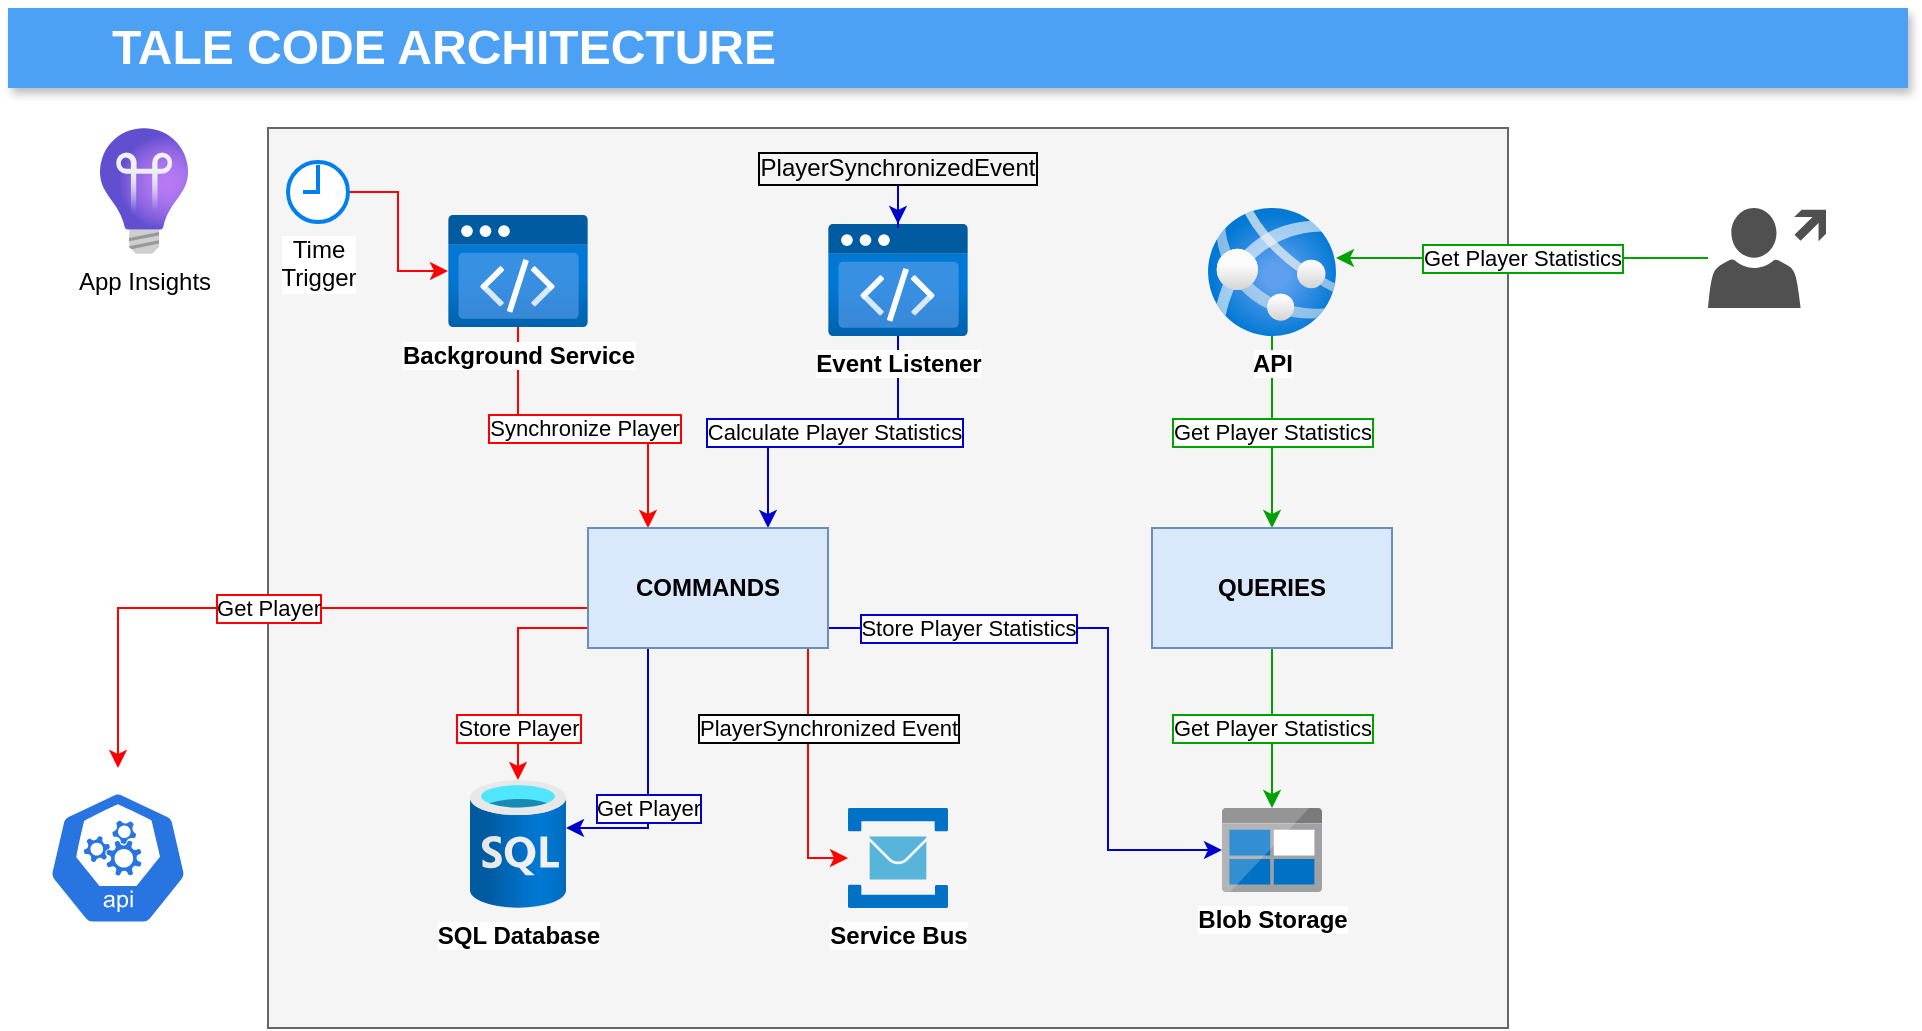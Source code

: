 <mxfile version="14.6.1" type="device"><diagram id="d1ab7348-05c3-a1e3-ca4d-12c340fd6b49" name="Page-1"><mxGraphModel dx="1185" dy="635" grid="1" gridSize="10" guides="1" tooltips="1" connect="1" arrows="1" fold="1" page="1" pageScale="1" pageWidth="1169" pageHeight="827" background="none" math="0" shadow="0"><root><mxCell id="0"/><mxCell id="1" parent="0"/><mxCell id="DK5gr1DyxDfI0vMMHCi0-173" value="" style="rounded=0;whiteSpace=wrap;html=1;fillColor=#f5f5f5;strokeColor=#666666;fontColor=#333333;fontStyle=1" vertex="1" parent="1"><mxGeometry x="210" y="120" width="620" height="450" as="geometry"/></mxCell><mxCell id="9" value="&lt;span style=&quot;font-size: 24px ; font-weight: 700 ; text-align: center&quot;&gt;TALE CODE ARCHITECTURE&lt;/span&gt;" style="fillColor=#4DA1F5;strokeColor=none;shadow=1;gradientColor=none;fontSize=14;align=left;spacingLeft=50;fontColor=#ffffff;html=1;" parent="1" vertex="1"><mxGeometry x="80" y="60" width="950" height="40" as="geometry"/></mxCell><mxCell id="DK5gr1DyxDfI0vMMHCi0-192" value="&lt;font&gt;Synchronize Player&lt;/font&gt;" style="edgeStyle=orthogonalEdgeStyle;rounded=0;orthogonalLoop=1;jettySize=auto;html=1;strokeColor=#FF0000;labelBorderColor=#FF0000;" edge="1" parent="1" source="DK5gr1DyxDfI0vMMHCi0-167" target="DK5gr1DyxDfI0vMMHCi0-178"><mxGeometry relative="1" as="geometry"><Array as="points"><mxPoint x="335" y="270"/><mxPoint x="400" y="270"/></Array></mxGeometry></mxCell><mxCell id="DK5gr1DyxDfI0vMMHCi0-167" value="Background Service" style="aspect=fixed;html=1;points=[];align=center;image;fontSize=12;image=img/lib/azure2/preview/Static_Apps.svg;fontStyle=1" vertex="1" parent="1"><mxGeometry x="300" y="163.5" width="70" height="56.0" as="geometry"/></mxCell><mxCell id="DK5gr1DyxDfI0vMMHCi0-168" value="SQL Database" style="aspect=fixed;html=1;points=[];align=center;image;fontSize=12;image=img/lib/azure2/databases/SQL_Database.svg;fontStyle=1" vertex="1" parent="1"><mxGeometry x="311" y="446" width="48" height="64" as="geometry"/></mxCell><mxCell id="DK5gr1DyxDfI0vMMHCi0-169" value="App Insights" style="aspect=fixed;html=1;points=[];align=center;image;fontSize=12;image=img/lib/azure2/devops/Application_Insights.svg;" vertex="1" parent="1"><mxGeometry x="126" y="120" width="44" height="63" as="geometry"/></mxCell><mxCell id="DK5gr1DyxDfI0vMMHCi0-170" value="Blob Storage" style="aspect=fixed;html=1;points=[];align=center;image;fontSize=12;image=img/lib/mscae/BlobBlock.svg;fontStyle=1" vertex="1" parent="1"><mxGeometry x="687" y="460" width="50" height="42" as="geometry"/></mxCell><mxCell id="DK5gr1DyxDfI0vMMHCi0-171" value="Service Bus" style="aspect=fixed;html=1;points=[];align=center;image;fontSize=12;image=img/lib/mscae/Service_Bus.svg;fontStyle=1" vertex="1" parent="1"><mxGeometry x="500" y="460" width="50" height="50" as="geometry"/></mxCell><mxCell id="DK5gr1DyxDfI0vMMHCi0-199" value="Calculate Player Statistics" style="edgeStyle=orthogonalEdgeStyle;rounded=0;orthogonalLoop=1;jettySize=auto;html=1;strokeColor=#0000CC;labelBorderColor=#0000CC;" edge="1" parent="1" source="DK5gr1DyxDfI0vMMHCi0-174" target="DK5gr1DyxDfI0vMMHCi0-178"><mxGeometry relative="1" as="geometry"><Array as="points"><mxPoint x="525" y="272"/><mxPoint x="460" y="272"/></Array></mxGeometry></mxCell><mxCell id="DK5gr1DyxDfI0vMMHCi0-174" value="Event Listener" style="aspect=fixed;html=1;points=[];align=center;image;fontSize=12;image=img/lib/azure2/preview/Static_Apps.svg;fontStyle=1" vertex="1" parent="1"><mxGeometry x="490" y="168" width="70" height="56.0" as="geometry"/></mxCell><mxCell id="DK5gr1DyxDfI0vMMHCi0-209" value="Get Player Statistics" style="edgeStyle=orthogonalEdgeStyle;rounded=0;orthogonalLoop=1;jettySize=auto;html=1;strokeColor=#00A100;labelBorderColor=#00A100;" edge="1" parent="1" source="DK5gr1DyxDfI0vMMHCi0-177" target="DK5gr1DyxDfI0vMMHCi0-179"><mxGeometry relative="1" as="geometry"/></mxCell><mxCell id="DK5gr1DyxDfI0vMMHCi0-177" value="API" style="aspect=fixed;html=1;points=[];align=center;image;fontSize=12;image=img/lib/azure2/app_services/App_Services.svg;fontStyle=1" vertex="1" parent="1"><mxGeometry x="680" y="160" width="64" height="64" as="geometry"/></mxCell><mxCell id="DK5gr1DyxDfI0vMMHCi0-193" value="&lt;font&gt;Get Player&lt;/font&gt;" style="edgeStyle=orthogonalEdgeStyle;rounded=0;orthogonalLoop=1;jettySize=auto;html=1;entryX=0.5;entryY=0;entryDx=0;entryDy=0;entryPerimeter=0;strokeColor=#FF0000;labelBorderColor=#FF0000;" edge="1" parent="1" source="DK5gr1DyxDfI0vMMHCi0-178" target="DK5gr1DyxDfI0vMMHCi0-183"><mxGeometry x="0.016" relative="1" as="geometry"><Array as="points"><mxPoint x="135" y="360"/></Array><mxPoint as="offset"/></mxGeometry></mxCell><mxCell id="DK5gr1DyxDfI0vMMHCi0-195" value="&lt;font&gt;Store Player&lt;/font&gt;" style="edgeStyle=orthogonalEdgeStyle;rounded=0;orthogonalLoop=1;jettySize=auto;html=1;strokeColor=#FF0000;labelBorderColor=#FF0000;" edge="1" parent="1" source="DK5gr1DyxDfI0vMMHCi0-178" target="DK5gr1DyxDfI0vMMHCi0-168"><mxGeometry x="0.531" relative="1" as="geometry"><Array as="points"><mxPoint x="335" y="370"/></Array><mxPoint as="offset"/></mxGeometry></mxCell><mxCell id="DK5gr1DyxDfI0vMMHCi0-196" value="&lt;font color=&quot;#000000&quot;&gt;PlayerSynchronized Event&lt;/font&gt;" style="edgeStyle=orthogonalEdgeStyle;rounded=0;orthogonalLoop=1;jettySize=auto;html=1;fontColor=#0000CC;strokeColor=#FF0000;labelBorderColor=#000000;" edge="1" parent="1" source="DK5gr1DyxDfI0vMMHCi0-178" target="DK5gr1DyxDfI0vMMHCi0-171"><mxGeometry x="-0.36" y="10" relative="1" as="geometry"><Array as="points"><mxPoint x="480" y="485"/></Array><mxPoint as="offset"/></mxGeometry></mxCell><mxCell id="DK5gr1DyxDfI0vMMHCi0-201" value="Get Player" style="edgeStyle=orthogonalEdgeStyle;rounded=0;orthogonalLoop=1;jettySize=auto;html=1;exitX=0.25;exitY=1;exitDx=0;exitDy=0;strokeColor=#0000CC;labelBorderColor=#0000CC;" edge="1" parent="1" source="DK5gr1DyxDfI0vMMHCi0-178" target="DK5gr1DyxDfI0vMMHCi0-168"><mxGeometry x="0.221" relative="1" as="geometry"><Array as="points"><mxPoint x="400" y="470"/></Array><mxPoint as="offset"/></mxGeometry></mxCell><mxCell id="DK5gr1DyxDfI0vMMHCi0-206" value="Store Player Statistics" style="edgeStyle=orthogonalEdgeStyle;rounded=0;orthogonalLoop=1;jettySize=auto;html=1;strokeColor=#0000CC;labelBorderColor=#0000CC;" edge="1" parent="1" source="DK5gr1DyxDfI0vMMHCi0-178" target="DK5gr1DyxDfI0vMMHCi0-170"><mxGeometry x="-0.545" relative="1" as="geometry"><Array as="points"><mxPoint x="630" y="370"/><mxPoint x="630" y="481"/></Array><mxPoint as="offset"/></mxGeometry></mxCell><mxCell id="DK5gr1DyxDfI0vMMHCi0-178" value="COMMANDS" style="rounded=0;whiteSpace=wrap;html=1;fillColor=#dae8fc;strokeColor=#6c8ebf;fontStyle=1" vertex="1" parent="1"><mxGeometry x="370" y="320" width="120" height="60" as="geometry"/></mxCell><mxCell id="DK5gr1DyxDfI0vMMHCi0-210" value="Get Player Statistics" style="edgeStyle=orthogonalEdgeStyle;rounded=0;orthogonalLoop=1;jettySize=auto;html=1;strokeColor=#00A100;labelBorderColor=#00A100;" edge="1" parent="1" source="DK5gr1DyxDfI0vMMHCi0-179" target="DK5gr1DyxDfI0vMMHCi0-170"><mxGeometry relative="1" as="geometry"/></mxCell><mxCell id="DK5gr1DyxDfI0vMMHCi0-179" value="QUERIES" style="rounded=0;whiteSpace=wrap;html=1;fillColor=#dae8fc;strokeColor=#6c8ebf;fontStyle=1" vertex="1" parent="1"><mxGeometry x="652" y="320" width="120" height="60" as="geometry"/></mxCell><mxCell id="DK5gr1DyxDfI0vMMHCi0-183" value="" style="html=1;dashed=0;whitespace=wrap;fillColor=#2875E2;strokeColor=#ffffff;points=[[0.005,0.63,0],[0.1,0.2,0],[0.9,0.2,0],[0.5,0,0],[0.995,0.63,0],[0.72,0.99,0],[0.5,1,0],[0.28,0.99,0]];shape=mxgraph.kubernetes.icon;prIcon=api" vertex="1" parent="1"><mxGeometry x="100" y="440" width="70" height="90" as="geometry"/></mxCell><mxCell id="DK5gr1DyxDfI0vMMHCi0-191" style="edgeStyle=orthogonalEdgeStyle;rounded=0;orthogonalLoop=1;jettySize=auto;html=1;fontColor=#0000CC;strokeColor=#FF0000;" edge="1" parent="1" source="DK5gr1DyxDfI0vMMHCi0-187" target="DK5gr1DyxDfI0vMMHCi0-167"><mxGeometry relative="1" as="geometry"/></mxCell><mxCell id="DK5gr1DyxDfI0vMMHCi0-187" value="Time&lt;br&gt;Trigger" style="html=1;verticalLabelPosition=bottom;align=center;labelBackgroundColor=#ffffff;verticalAlign=top;strokeWidth=2;strokeColor=#0080F0;shadow=0;dashed=0;shape=mxgraph.ios7.icons.clock;" vertex="1" parent="1"><mxGeometry x="220" y="137" width="30" height="30" as="geometry"/></mxCell><mxCell id="DK5gr1DyxDfI0vMMHCi0-205" style="edgeStyle=orthogonalEdgeStyle;rounded=0;orthogonalLoop=1;jettySize=auto;html=1;fontColor=#000000;strokeColor=#0000CC;" edge="1" parent="1" source="DK5gr1DyxDfI0vMMHCi0-204" target="DK5gr1DyxDfI0vMMHCi0-174"><mxGeometry relative="1" as="geometry"/></mxCell><mxCell id="DK5gr1DyxDfI0vMMHCi0-204" value="PlayerSynchronizedEvent" style="text;html=1;strokeColor=none;fillColor=none;align=center;verticalAlign=middle;whiteSpace=wrap;rounded=0;fontColor=#000000;labelBorderColor=#000000;" vertex="1" parent="1"><mxGeometry x="505" y="130" width="40" height="20" as="geometry"/></mxCell><mxCell id="DK5gr1DyxDfI0vMMHCi0-208" value="Get Player Statistics" style="edgeStyle=orthogonalEdgeStyle;rounded=0;orthogonalLoop=1;jettySize=auto;html=1;strokeColor=#00A100;labelBorderColor=#00A100;" edge="1" parent="1" source="DK5gr1DyxDfI0vMMHCi0-207" target="DK5gr1DyxDfI0vMMHCi0-177"><mxGeometry relative="1" as="geometry"><Array as="points"><mxPoint x="770" y="185"/><mxPoint x="770" y="185"/></Array></mxGeometry></mxCell><mxCell id="DK5gr1DyxDfI0vMMHCi0-207" value="" style="pointerEvents=1;shadow=0;dashed=0;html=1;strokeColor=none;fillColor=#505050;labelPosition=center;verticalLabelPosition=bottom;verticalAlign=top;outlineConnect=0;align=center;shape=mxgraph.office.users.user_external;fontColor=#000000;" vertex="1" parent="1"><mxGeometry x="930" y="160" width="59" height="50" as="geometry"/></mxCell></root></mxGraphModel></diagram></mxfile>